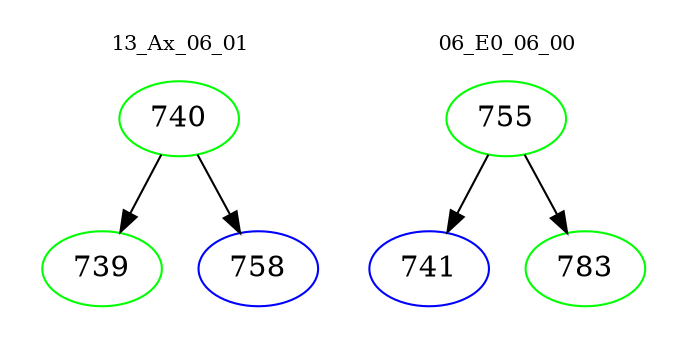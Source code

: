 digraph{
subgraph cluster_0 {
color = white
label = "13_Ax_06_01";
fontsize=10;
T0_740 [label="740", color="green"]
T0_740 -> T0_739 [color="black"]
T0_739 [label="739", color="green"]
T0_740 -> T0_758 [color="black"]
T0_758 [label="758", color="blue"]
}
subgraph cluster_1 {
color = white
label = "06_E0_06_00";
fontsize=10;
T1_755 [label="755", color="green"]
T1_755 -> T1_741 [color="black"]
T1_741 [label="741", color="blue"]
T1_755 -> T1_783 [color="black"]
T1_783 [label="783", color="green"]
}
}
